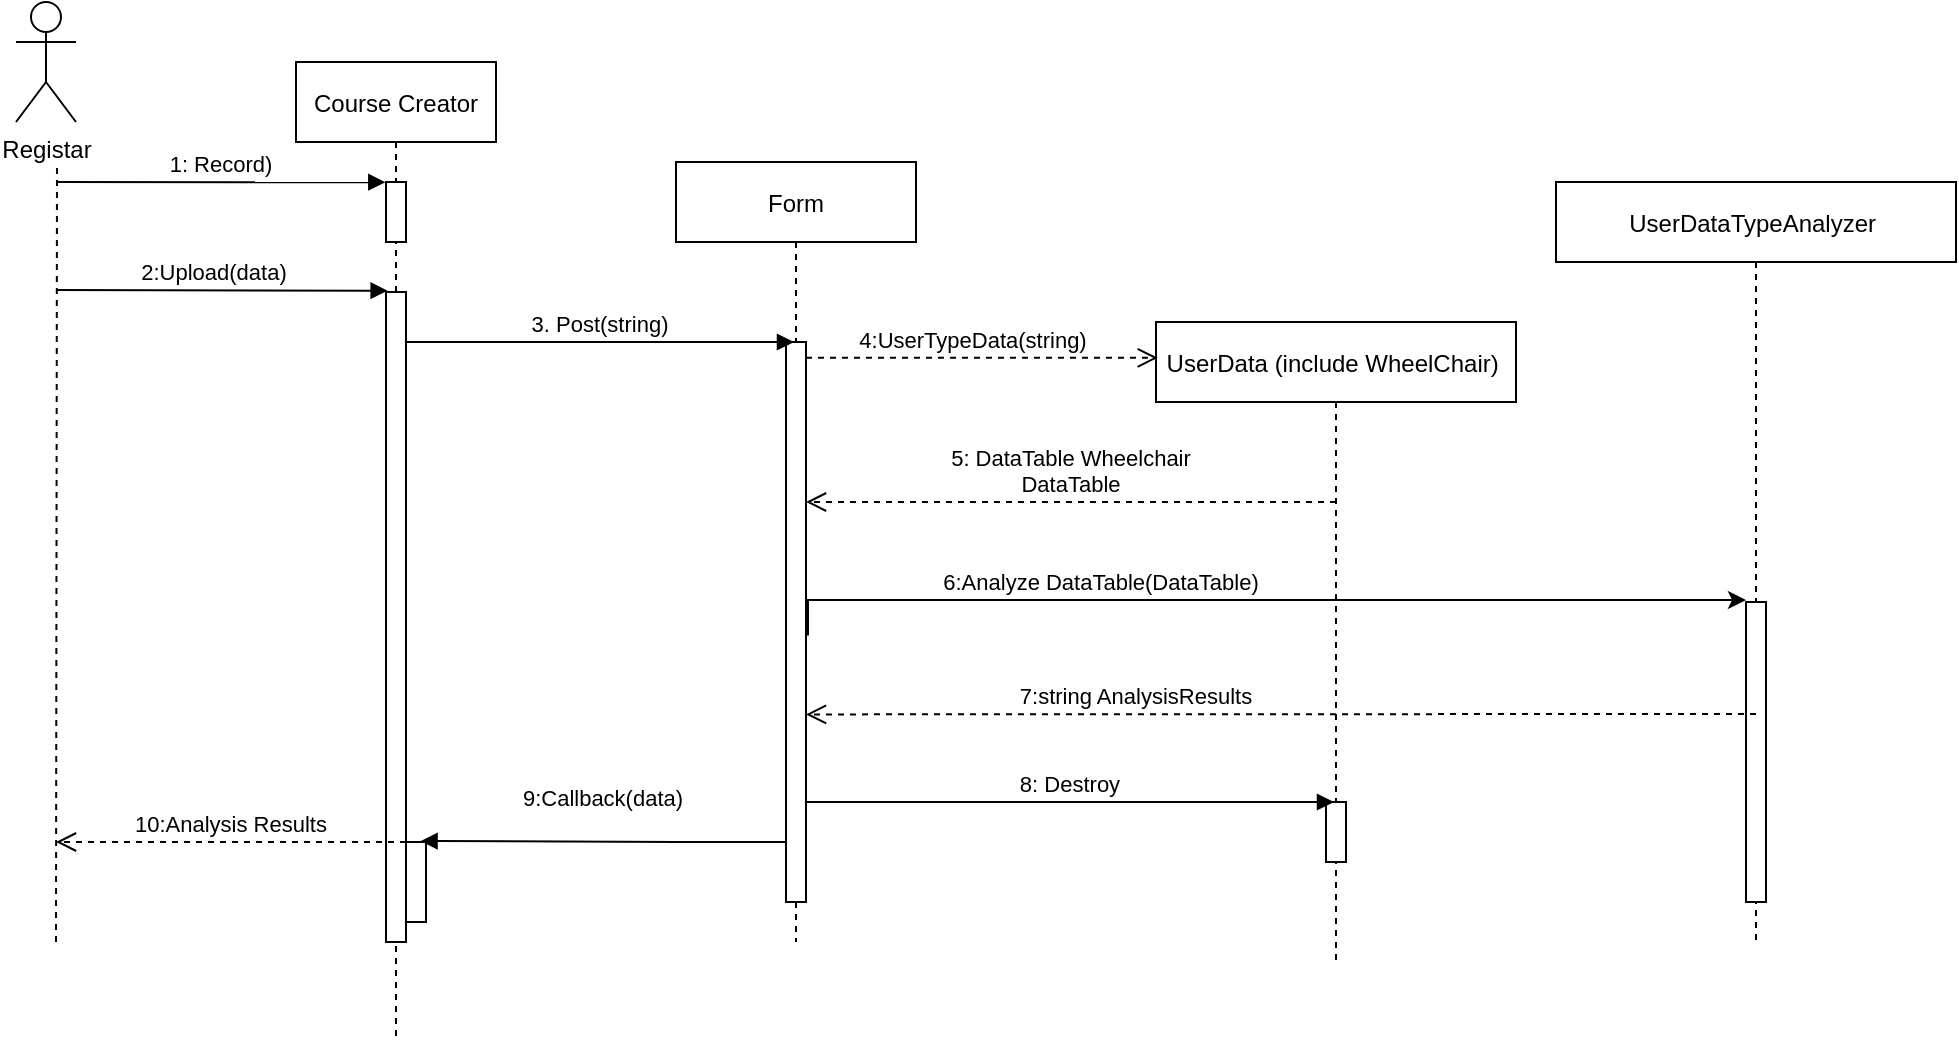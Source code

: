 <mxfile version="15.9.4" type="github">
  <diagram id="kgpKYQtTHZ0yAKxKKP6v" name="Page-1">
    <mxGraphModel dx="946" dy="547" grid="1" gridSize="10" guides="1" tooltips="1" connect="1" arrows="1" fold="1" page="1" pageScale="1" pageWidth="1654" pageHeight="2336" math="0" shadow="0">
      <root>
        <mxCell id="0" />
        <mxCell id="1" parent="0" />
        <mxCell id="3nuBFxr9cyL0pnOWT2aG-1" value="Course Creator" style="shape=umlLifeline;perimeter=lifelinePerimeter;container=1;collapsible=0;recursiveResize=0;rounded=0;shadow=0;strokeWidth=1;size=40;" parent="1" vertex="1">
          <mxGeometry x="260" y="30" width="100" height="490" as="geometry" />
        </mxCell>
        <mxCell id="3nuBFxr9cyL0pnOWT2aG-2" value="" style="points=[];perimeter=orthogonalPerimeter;rounded=0;shadow=0;strokeWidth=1;" parent="3nuBFxr9cyL0pnOWT2aG-1" vertex="1">
          <mxGeometry x="45" y="115" width="10" height="325" as="geometry" />
        </mxCell>
        <mxCell id="7kFu8DR1kxcUvLfsFOL3-1" value="" style="points=[];perimeter=orthogonalPerimeter;rounded=0;shadow=0;strokeWidth=1;" parent="3nuBFxr9cyL0pnOWT2aG-1" vertex="1">
          <mxGeometry x="55" y="390" width="10" height="40" as="geometry" />
        </mxCell>
        <mxCell id="xm2YNPH0XCkVJV5-xieu-14" value="" style="points=[];perimeter=orthogonalPerimeter;rounded=0;shadow=0;strokeWidth=1;" parent="3nuBFxr9cyL0pnOWT2aG-1" vertex="1">
          <mxGeometry x="45" y="60" width="10" height="30" as="geometry" />
        </mxCell>
        <mxCell id="3nuBFxr9cyL0pnOWT2aG-5" value="Form" style="shape=umlLifeline;perimeter=lifelinePerimeter;container=1;collapsible=0;recursiveResize=0;rounded=0;shadow=0;strokeWidth=1;size=40;" parent="1" vertex="1">
          <mxGeometry x="450" y="80" width="120" height="390" as="geometry" />
        </mxCell>
        <mxCell id="3nuBFxr9cyL0pnOWT2aG-6" value="" style="points=[];perimeter=orthogonalPerimeter;rounded=0;shadow=0;strokeWidth=1;" parent="3nuBFxr9cyL0pnOWT2aG-5" vertex="1">
          <mxGeometry x="55" y="90" width="10" height="280" as="geometry" />
        </mxCell>
        <mxCell id="3nuBFxr9cyL0pnOWT2aG-8" value="3. Post(string)" style="verticalAlign=bottom;endArrow=block;shadow=0;strokeWidth=1;entryX=0.4;entryY=0;entryDx=0;entryDy=0;entryPerimeter=0;" parent="1" source="3nuBFxr9cyL0pnOWT2aG-2" target="3nuBFxr9cyL0pnOWT2aG-6" edge="1">
          <mxGeometry relative="1" as="geometry">
            <mxPoint x="275" y="160" as="sourcePoint" />
            <mxPoint x="500" y="170" as="targetPoint" />
            <Array as="points">
              <mxPoint x="390" y="170" />
            </Array>
          </mxGeometry>
        </mxCell>
        <mxCell id="7kFu8DR1kxcUvLfsFOL3-2" value="Registar" style="shape=umlActor;verticalLabelPosition=bottom;verticalAlign=top;html=1;outlineConnect=0;" parent="1" vertex="1">
          <mxGeometry x="120" width="30" height="60" as="geometry" />
        </mxCell>
        <mxCell id="7kFu8DR1kxcUvLfsFOL3-4" value="" style="endArrow=none;dashed=1;html=1;rounded=0;" parent="1" edge="1">
          <mxGeometry width="50" height="50" relative="1" as="geometry">
            <mxPoint x="140" y="470" as="sourcePoint" />
            <mxPoint x="140.5" y="80" as="targetPoint" />
            <Array as="points" />
          </mxGeometry>
        </mxCell>
        <mxCell id="7kFu8DR1kxcUvLfsFOL3-11" value="10:Analysis Results" style="verticalAlign=bottom;endArrow=open;dashed=1;endSize=8;shadow=0;strokeWidth=1;" parent="1" source="7kFu8DR1kxcUvLfsFOL3-1" edge="1">
          <mxGeometry relative="1" as="geometry">
            <mxPoint x="140" y="420" as="targetPoint" />
            <mxPoint x="300" y="410" as="sourcePoint" />
          </mxGeometry>
        </mxCell>
        <mxCell id="7kFu8DR1kxcUvLfsFOL3-12" value="2:Upload(data)" style="verticalAlign=bottom;endArrow=block;shadow=0;strokeWidth=1;entryX=0.082;entryY=-0.002;entryDx=0;entryDy=0;entryPerimeter=0;" parent="1" target="3nuBFxr9cyL0pnOWT2aG-2" edge="1">
          <mxGeometry x="-0.048" relative="1" as="geometry">
            <mxPoint x="140" y="144" as="sourcePoint" />
            <mxPoint x="300" y="160" as="targetPoint" />
            <mxPoint as="offset" />
          </mxGeometry>
        </mxCell>
        <mxCell id="7kFu8DR1kxcUvLfsFOL3-14" value="9:Callback(data)&#xa;" style="verticalAlign=bottom;endArrow=block;shadow=0;strokeWidth=1;entryX=0.729;entryY=-0.012;entryDx=0;entryDy=0;entryPerimeter=0;" parent="1" source="3nuBFxr9cyL0pnOWT2aG-6" target="7kFu8DR1kxcUvLfsFOL3-1" edge="1">
          <mxGeometry relative="1" as="geometry">
            <mxPoint x="440" y="300" as="sourcePoint" />
            <mxPoint x="350" y="427" as="targetPoint" />
            <Array as="points">
              <mxPoint x="480" y="420" />
              <mxPoint x="460" y="420" />
            </Array>
          </mxGeometry>
        </mxCell>
        <mxCell id="7kFu8DR1kxcUvLfsFOL3-16" value="UserData (include WheelChair) " style="shape=umlLifeline;perimeter=lifelinePerimeter;container=1;collapsible=0;recursiveResize=0;rounded=0;shadow=0;strokeWidth=1;" parent="1" vertex="1">
          <mxGeometry x="690" y="160" width="180" height="320" as="geometry" />
        </mxCell>
        <mxCell id="xm2YNPH0XCkVJV5-xieu-6" value="5: DataTable Wheelchair&#xa;DataTable" style="verticalAlign=bottom;endArrow=open;dashed=1;endSize=8;shadow=0;strokeWidth=1;" parent="7kFu8DR1kxcUvLfsFOL3-16" target="3nuBFxr9cyL0pnOWT2aG-6" edge="1">
          <mxGeometry relative="1" as="geometry">
            <mxPoint x="-100" y="90" as="targetPoint" />
            <mxPoint x="90" y="90" as="sourcePoint" />
          </mxGeometry>
        </mxCell>
        <mxCell id="xm2YNPH0XCkVJV5-xieu-7" value="" style="points=[];perimeter=orthogonalPerimeter;rounded=0;shadow=0;strokeWidth=1;" parent="7kFu8DR1kxcUvLfsFOL3-16" vertex="1">
          <mxGeometry x="85" y="240" width="10" height="30" as="geometry" />
        </mxCell>
        <mxCell id="7kFu8DR1kxcUvLfsFOL3-19" value="UserDataTypeAnalyzer " style="shape=umlLifeline;perimeter=lifelinePerimeter;container=1;collapsible=0;recursiveResize=0;rounded=0;shadow=0;strokeWidth=1;" parent="1" vertex="1">
          <mxGeometry x="890" y="90" width="200" height="380" as="geometry" />
        </mxCell>
        <mxCell id="7kFu8DR1kxcUvLfsFOL3-20" value="" style="points=[];perimeter=orthogonalPerimeter;rounded=0;shadow=0;strokeWidth=1;" parent="7kFu8DR1kxcUvLfsFOL3-19" vertex="1">
          <mxGeometry x="95" y="210" width="10" height="150" as="geometry" />
        </mxCell>
        <mxCell id="xm2YNPH0XCkVJV5-xieu-5" value="" style="edgeStyle=orthogonalEdgeStyle;rounded=0;orthogonalLoop=1;jettySize=auto;html=1;exitX=1.1;exitY=0.524;exitDx=0;exitDy=0;exitPerimeter=0;" parent="7kFu8DR1kxcUvLfsFOL3-19" source="3nuBFxr9cyL0pnOWT2aG-6" edge="1">
          <mxGeometry relative="1" as="geometry">
            <mxPoint x="-370" y="209" as="sourcePoint" />
            <mxPoint x="95" y="209" as="targetPoint" />
            <Array as="points">
              <mxPoint x="-170" y="209" />
              <mxPoint x="-170" y="209" />
            </Array>
          </mxGeometry>
        </mxCell>
        <mxCell id="xm2YNPH0XCkVJV5-xieu-12" value="6:Analyze DataTable(DataTable)" style="edgeLabel;html=1;align=center;verticalAlign=middle;resizable=0;points=[];" parent="xm2YNPH0XCkVJV5-xieu-5" vertex="1" connectable="0">
          <mxGeometry x="-0.021" y="-2" relative="1" as="geometry">
            <mxPoint x="-75" y="-11" as="offset" />
          </mxGeometry>
        </mxCell>
        <mxCell id="xm2YNPH0XCkVJV5-xieu-1" value="4:UserTypeData(string)" style="verticalAlign=bottom;endArrow=open;dashed=1;endSize=8;shadow=0;strokeWidth=1;exitX=1;exitY=0.028;exitDx=0;exitDy=0;exitPerimeter=0;entryX=0.005;entryY=0.056;entryDx=0;entryDy=0;entryPerimeter=0;" parent="1" source="3nuBFxr9cyL0pnOWT2aG-6" target="7kFu8DR1kxcUvLfsFOL3-16" edge="1">
          <mxGeometry x="-0.053" relative="1" as="geometry">
            <mxPoint x="680" y="177" as="targetPoint" />
            <mxPoint x="720" y="200" as="sourcePoint" />
            <mxPoint as="offset" />
          </mxGeometry>
        </mxCell>
        <mxCell id="xm2YNPH0XCkVJV5-xieu-8" value="8: Destroy" style="verticalAlign=bottom;endArrow=block;shadow=0;strokeWidth=1;entryX=0.4;entryY=0;entryDx=0;entryDy=0;entryPerimeter=0;" parent="1" source="3nuBFxr9cyL0pnOWT2aG-6" target="xm2YNPH0XCkVJV5-xieu-7" edge="1">
          <mxGeometry relative="1" as="geometry">
            <mxPoint x="520" y="411" as="sourcePoint" />
            <mxPoint x="770" y="400" as="targetPoint" />
            <Array as="points" />
          </mxGeometry>
        </mxCell>
        <mxCell id="xm2YNPH0XCkVJV5-xieu-10" value="7:string AnalysisResults" style="verticalAlign=bottom;endArrow=open;dashed=1;endSize=8;shadow=0;strokeWidth=1;entryX=1;entryY=0.665;entryDx=0;entryDy=0;entryPerimeter=0;" parent="1" target="3nuBFxr9cyL0pnOWT2aG-6" edge="1">
          <mxGeometry x="0.305" relative="1" as="geometry">
            <mxPoint x="535" y="330" as="targetPoint" />
            <mxPoint x="990" y="356" as="sourcePoint" />
            <Array as="points">
              <mxPoint x="970" y="356" />
            </Array>
            <mxPoint as="offset" />
          </mxGeometry>
        </mxCell>
        <mxCell id="xm2YNPH0XCkVJV5-xieu-17" value="1: Record)" style="verticalAlign=bottom;endArrow=block;shadow=0;strokeWidth=1;entryX=-0.035;entryY=0.004;entryDx=0;entryDy=0;entryPerimeter=0;" parent="1" target="xm2YNPH0XCkVJV5-xieu-14" edge="1">
          <mxGeometry relative="1" as="geometry">
            <mxPoint x="140" y="90" as="sourcePoint" />
            <mxPoint x="414" y="110" as="targetPoint" />
            <Array as="points" />
          </mxGeometry>
        </mxCell>
      </root>
    </mxGraphModel>
  </diagram>
</mxfile>
